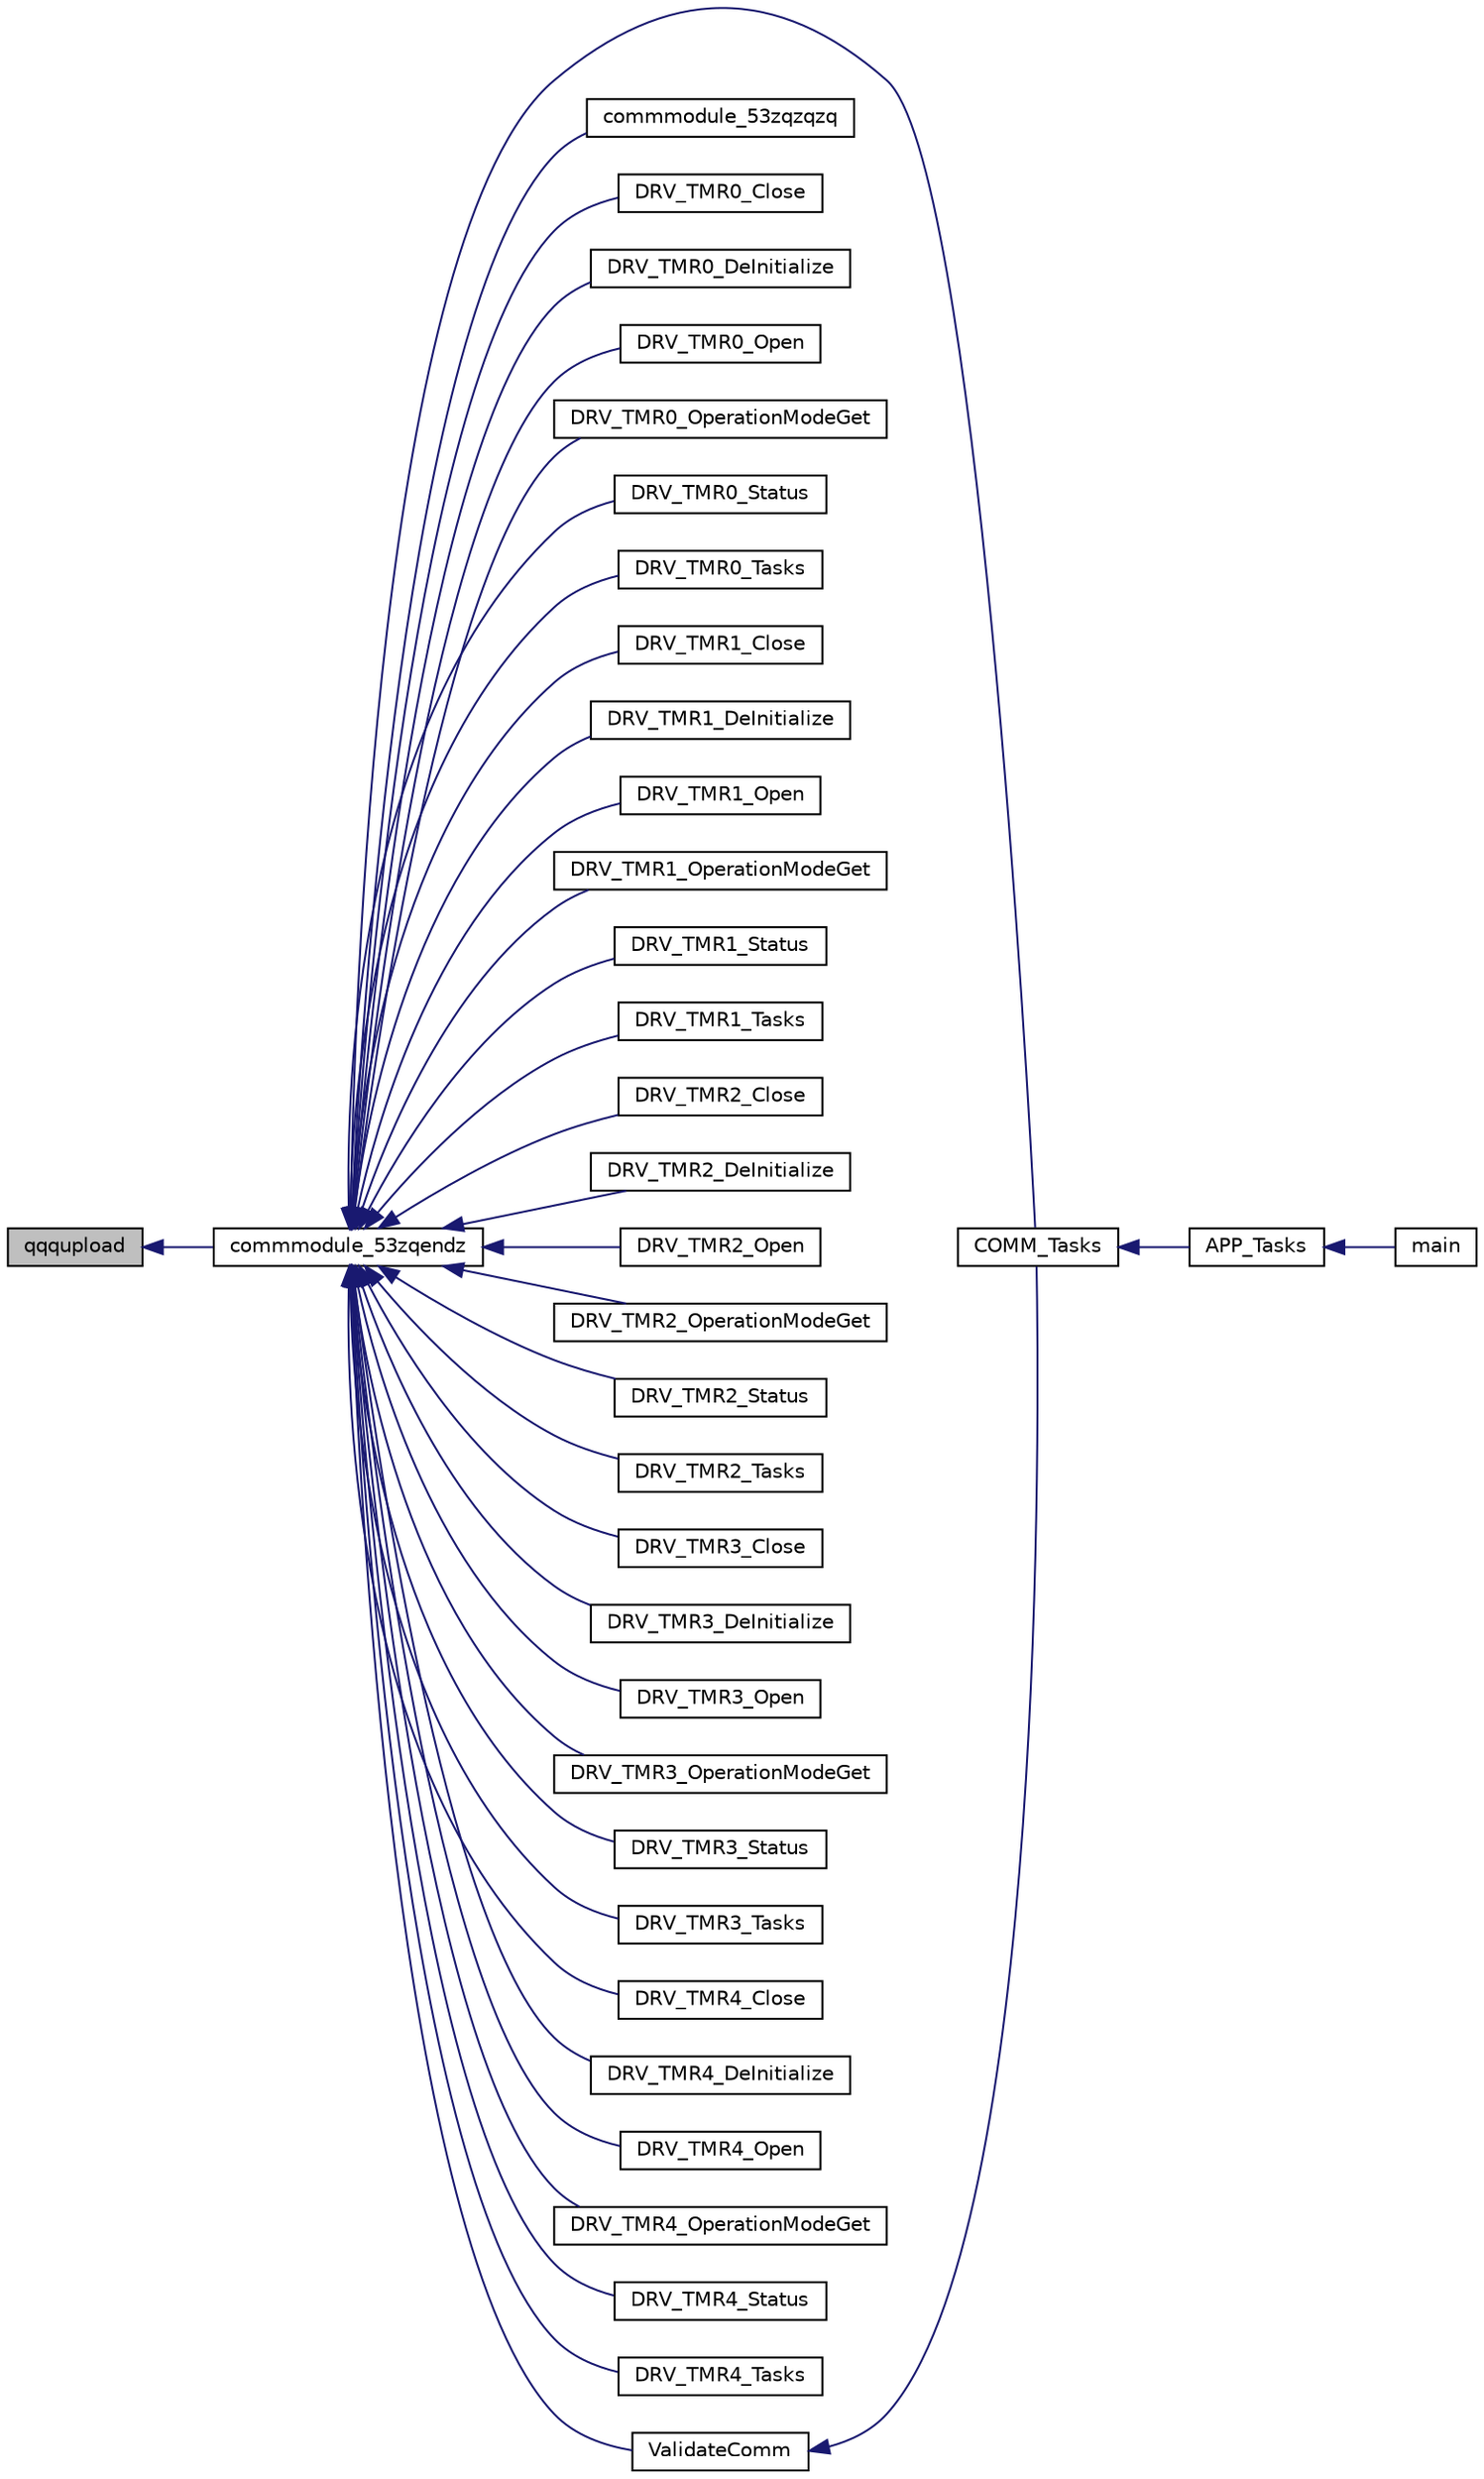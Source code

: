 digraph "qqqupload"
{
  edge [fontname="Helvetica",fontsize="10",labelfontname="Helvetica",labelfontsize="10"];
  node [fontname="Helvetica",fontsize="10",shape=record];
  rankdir="LR";
  Node1705 [label="qqqupload",height=0.2,width=0.4,color="black", fillcolor="grey75", style="filled", fontcolor="black"];
  Node1705 -> Node1706 [dir="back",color="midnightblue",fontsize="10",style="solid",fontname="Helvetica"];
  Node1706 [label="commmodule_53zqendz",height=0.2,width=0.4,color="black", fillcolor="white", style="filled",URL="$inszt__commmodule_8c.html#a96db1778e1f6c4e3f62a377955563ded"];
  Node1706 -> Node1707 [dir="back",color="midnightblue",fontsize="10",style="solid",fontname="Helvetica"];
  Node1707 [label="COMM_Tasks",height=0.2,width=0.4,color="black", fillcolor="white", style="filled",URL="$inszt__commmodule_8c.html#a58032003b728b9659d8ec40e2b565169"];
  Node1707 -> Node1708 [dir="back",color="midnightblue",fontsize="10",style="solid",fontname="Helvetica"];
  Node1708 [label="APP_Tasks",height=0.2,width=0.4,color="black", fillcolor="white", style="filled",URL="$inszt__app_8c.html#a859aee46b660cfee47cfd45ce08f6862"];
  Node1708 -> Node1709 [dir="back",color="midnightblue",fontsize="10",style="solid",fontname="Helvetica"];
  Node1709 [label="main",height=0.2,width=0.4,color="black", fillcolor="white", style="filled",URL="$inszt__main_8c.html#a840291bc02cba5474a4cb46a9b9566fe"];
  Node1706 -> Node1710 [dir="back",color="midnightblue",fontsize="10",style="solid",fontname="Helvetica"];
  Node1710 [label="commmodule_53zqzqzq",height=0.2,width=0.4,color="black", fillcolor="white", style="filled",URL="$inszt__commmodule_8c.html#a3ff7b9cd291501a7616731f5a3ffc729"];
  Node1706 -> Node1711 [dir="back",color="midnightblue",fontsize="10",style="solid",fontname="Helvetica"];
  Node1711 [label="DRV_TMR0_Close",height=0.2,width=0.4,color="black", fillcolor="white", style="filled",URL="$inszt__commmodule_8c.html#a32eae35a1e64a44969e70c746ec9cdc2"];
  Node1706 -> Node1712 [dir="back",color="midnightblue",fontsize="10",style="solid",fontname="Helvetica"];
  Node1712 [label="DRV_TMR0_DeInitialize",height=0.2,width=0.4,color="black", fillcolor="white", style="filled",URL="$inszt__commmodule_8c.html#ac35e22ce2277246569aa15a0142f42de"];
  Node1706 -> Node1713 [dir="back",color="midnightblue",fontsize="10",style="solid",fontname="Helvetica"];
  Node1713 [label="DRV_TMR0_Open",height=0.2,width=0.4,color="black", fillcolor="white", style="filled",URL="$inszt__commmodule_8c.html#a6185be0b1acc5308100e9c168c6d9882"];
  Node1706 -> Node1714 [dir="back",color="midnightblue",fontsize="10",style="solid",fontname="Helvetica"];
  Node1714 [label="DRV_TMR0_OperationModeGet",height=0.2,width=0.4,color="black", fillcolor="white", style="filled",URL="$inszt__commmodule_8c.html#a75154e72363837310412c5f0f77ca99b"];
  Node1706 -> Node1715 [dir="back",color="midnightblue",fontsize="10",style="solid",fontname="Helvetica"];
  Node1715 [label="DRV_TMR0_Status",height=0.2,width=0.4,color="black", fillcolor="white", style="filled",URL="$inszt__commmodule_8c.html#aa0b45abb3787c0b80fba63077983fda6"];
  Node1706 -> Node1716 [dir="back",color="midnightblue",fontsize="10",style="solid",fontname="Helvetica"];
  Node1716 [label="DRV_TMR0_Tasks",height=0.2,width=0.4,color="black", fillcolor="white", style="filled",URL="$inszt__commmodule_8c.html#a074ed24077060483c762988f726d23e9"];
  Node1706 -> Node1717 [dir="back",color="midnightblue",fontsize="10",style="solid",fontname="Helvetica"];
  Node1717 [label="DRV_TMR1_Close",height=0.2,width=0.4,color="black", fillcolor="white", style="filled",URL="$inszt__commmodule_8c.html#a6a5cde4bb2a1f040394eff6085aa1d59"];
  Node1706 -> Node1718 [dir="back",color="midnightblue",fontsize="10",style="solid",fontname="Helvetica"];
  Node1718 [label="DRV_TMR1_DeInitialize",height=0.2,width=0.4,color="black", fillcolor="white", style="filled",URL="$inszt__commmodule_8c.html#abf7739f5097a1ceff5268ea070a35c9e"];
  Node1706 -> Node1719 [dir="back",color="midnightblue",fontsize="10",style="solid",fontname="Helvetica"];
  Node1719 [label="DRV_TMR1_Open",height=0.2,width=0.4,color="black", fillcolor="white", style="filled",URL="$inszt__commmodule_8c.html#ac23662f1a2e62aff3d8576b4fb403b5e"];
  Node1706 -> Node1720 [dir="back",color="midnightblue",fontsize="10",style="solid",fontname="Helvetica"];
  Node1720 [label="DRV_TMR1_OperationModeGet",height=0.2,width=0.4,color="black", fillcolor="white", style="filled",URL="$inszt__commmodule_8c.html#a2ddcb52c248a14db2f5d3cc2b8396b4d"];
  Node1706 -> Node1721 [dir="back",color="midnightblue",fontsize="10",style="solid",fontname="Helvetica"];
  Node1721 [label="DRV_TMR1_Status",height=0.2,width=0.4,color="black", fillcolor="white", style="filled",URL="$inszt__commmodule_8c.html#af0b509a65d0cc40830845f905e72f383"];
  Node1706 -> Node1722 [dir="back",color="midnightblue",fontsize="10",style="solid",fontname="Helvetica"];
  Node1722 [label="DRV_TMR1_Tasks",height=0.2,width=0.4,color="black", fillcolor="white", style="filled",URL="$inszt__commmodule_8c.html#a0c01e1083b80ad88b2bc0fae758b1f0e"];
  Node1706 -> Node1723 [dir="back",color="midnightblue",fontsize="10",style="solid",fontname="Helvetica"];
  Node1723 [label="DRV_TMR2_Close",height=0.2,width=0.4,color="black", fillcolor="white", style="filled",URL="$inszt__commmodule_8c.html#a5ad44e5f36f8a566c396331e7c08c15d"];
  Node1706 -> Node1724 [dir="back",color="midnightblue",fontsize="10",style="solid",fontname="Helvetica"];
  Node1724 [label="DRV_TMR2_DeInitialize",height=0.2,width=0.4,color="black", fillcolor="white", style="filled",URL="$inszt__commmodule_8c.html#a0aa800750e31f5d3aea0afcd7faa41fe"];
  Node1706 -> Node1725 [dir="back",color="midnightblue",fontsize="10",style="solid",fontname="Helvetica"];
  Node1725 [label="DRV_TMR2_Open",height=0.2,width=0.4,color="black", fillcolor="white", style="filled",URL="$inszt__commmodule_8c.html#ae3ec2e7d926f1dfcf4d5b4ec3f4452b1"];
  Node1706 -> Node1726 [dir="back",color="midnightblue",fontsize="10",style="solid",fontname="Helvetica"];
  Node1726 [label="DRV_TMR2_OperationModeGet",height=0.2,width=0.4,color="black", fillcolor="white", style="filled",URL="$inszt__commmodule_8c.html#aaec612bc5ca6823e226aa9e168f0f7e4"];
  Node1706 -> Node1727 [dir="back",color="midnightblue",fontsize="10",style="solid",fontname="Helvetica"];
  Node1727 [label="DRV_TMR2_Status",height=0.2,width=0.4,color="black", fillcolor="white", style="filled",URL="$inszt__commmodule_8c.html#ab66021f387d5cbb3e7ab20b7718aa773"];
  Node1706 -> Node1728 [dir="back",color="midnightblue",fontsize="10",style="solid",fontname="Helvetica"];
  Node1728 [label="DRV_TMR2_Tasks",height=0.2,width=0.4,color="black", fillcolor="white", style="filled",URL="$inszt__commmodule_8c.html#a4cae103296c260a0cacd0bfbb02abec6"];
  Node1706 -> Node1729 [dir="back",color="midnightblue",fontsize="10",style="solid",fontname="Helvetica"];
  Node1729 [label="DRV_TMR3_Close",height=0.2,width=0.4,color="black", fillcolor="white", style="filled",URL="$inszt__commmodule_8c.html#a5dd9fa4b5c96ae83f17ed22952b3526b"];
  Node1706 -> Node1730 [dir="back",color="midnightblue",fontsize="10",style="solid",fontname="Helvetica"];
  Node1730 [label="DRV_TMR3_DeInitialize",height=0.2,width=0.4,color="black", fillcolor="white", style="filled",URL="$inszt__commmodule_8c.html#a51119949a1b0dc2ade9d15cd3eef3cf9"];
  Node1706 -> Node1731 [dir="back",color="midnightblue",fontsize="10",style="solid",fontname="Helvetica"];
  Node1731 [label="DRV_TMR3_Open",height=0.2,width=0.4,color="black", fillcolor="white", style="filled",URL="$inszt__commmodule_8c.html#a14def85d2721c6fe7a0f52e5da985745"];
  Node1706 -> Node1732 [dir="back",color="midnightblue",fontsize="10",style="solid",fontname="Helvetica"];
  Node1732 [label="DRV_TMR3_OperationModeGet",height=0.2,width=0.4,color="black", fillcolor="white", style="filled",URL="$inszt__commmodule_8c.html#aba3d374b5742c8fed77fb9c5125906e8"];
  Node1706 -> Node1733 [dir="back",color="midnightblue",fontsize="10",style="solid",fontname="Helvetica"];
  Node1733 [label="DRV_TMR3_Status",height=0.2,width=0.4,color="black", fillcolor="white", style="filled",URL="$inszt__commmodule_8c.html#ab337820f2261ee63bfbdbe91f999de92"];
  Node1706 -> Node1734 [dir="back",color="midnightblue",fontsize="10",style="solid",fontname="Helvetica"];
  Node1734 [label="DRV_TMR3_Tasks",height=0.2,width=0.4,color="black", fillcolor="white", style="filled",URL="$inszt__commmodule_8c.html#ac4622292b2dab66f9b5ae9778db08478"];
  Node1706 -> Node1735 [dir="back",color="midnightblue",fontsize="10",style="solid",fontname="Helvetica"];
  Node1735 [label="DRV_TMR4_Close",height=0.2,width=0.4,color="black", fillcolor="white", style="filled",URL="$inszt__commmodule_8c.html#abca98245dd4f6348cc96c19911fa2f7f"];
  Node1706 -> Node1736 [dir="back",color="midnightblue",fontsize="10",style="solid",fontname="Helvetica"];
  Node1736 [label="DRV_TMR4_DeInitialize",height=0.2,width=0.4,color="black", fillcolor="white", style="filled",URL="$inszt__commmodule_8c.html#a24315793d9553d184024aea496534bc5"];
  Node1706 -> Node1737 [dir="back",color="midnightblue",fontsize="10",style="solid",fontname="Helvetica"];
  Node1737 [label="DRV_TMR4_Open",height=0.2,width=0.4,color="black", fillcolor="white", style="filled",URL="$inszt__commmodule_8c.html#a6e2c39c5a9d8b23859be0e673b43b1b9"];
  Node1706 -> Node1738 [dir="back",color="midnightblue",fontsize="10",style="solid",fontname="Helvetica"];
  Node1738 [label="DRV_TMR4_OperationModeGet",height=0.2,width=0.4,color="black", fillcolor="white", style="filled",URL="$inszt__commmodule_8c.html#ad47780c4b3a36ef4f64841b0106a751d"];
  Node1706 -> Node1739 [dir="back",color="midnightblue",fontsize="10",style="solid",fontname="Helvetica"];
  Node1739 [label="DRV_TMR4_Status",height=0.2,width=0.4,color="black", fillcolor="white", style="filled",URL="$inszt__commmodule_8c.html#aeb55a9257642cf221bcb641b25033668"];
  Node1706 -> Node1740 [dir="back",color="midnightblue",fontsize="10",style="solid",fontname="Helvetica"];
  Node1740 [label="DRV_TMR4_Tasks",height=0.2,width=0.4,color="black", fillcolor="white", style="filled",URL="$inszt__commmodule_8c.html#a97a4bb302673812056f8ad54ea70b59e"];
  Node1706 -> Node1741 [dir="back",color="midnightblue",fontsize="10",style="solid",fontname="Helvetica"];
  Node1741 [label="ValidateComm",height=0.2,width=0.4,color="black", fillcolor="white", style="filled",URL="$inszt__commmodule_8c.html#a764430fc16209afb9056738eb23b69c5"];
  Node1741 -> Node1707 [dir="back",color="midnightblue",fontsize="10",style="solid",fontname="Helvetica"];
}
